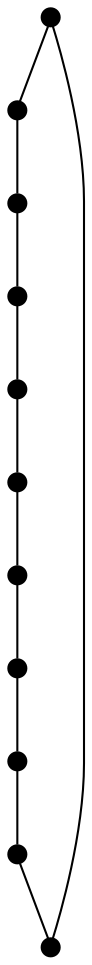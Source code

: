 graph {
	graph [bb="-144.02,-146.23,148.58,148.09"];
	node [height=0.12,
		label="",
		shape=point,
		width=0.12
	];
	edge [len=1.00];
	8	 [pos="-139.7,-35.337"];
	9	 [pos="-136.67,45.866"];
	8 -- 9	 [pos="-139.54,-30.971 -139.01,-16.871 -137.36,27.348 -136.84,41.479"];
	2	 [pos="-98.344,-105.3"];
	8 -- 2	 [pos="-137.48,-39.098 -130.3,-51.246 -107.78,-89.344 -100.58,-101.52"];
	0	 [pos="-90.41,112.67"];
	9 -- 0	 [pos="-134.18,49.458 -126.15,61.057 -100.96,97.437 -92.909,109.06"];
	3	 [pos="-15.274,143.77"];
	0 -- 3	 [pos="-86.37,114.34 -73.324,119.74 -32.408,136.68 -19.333,142.09"];
	1	 [pos="64.593,128.67"];
	3 -- 1	 [pos="-10.98,142.96 2.8879,140.34 46.38,132.12 60.278,129.49"];
	6	 [pos="123.9,73.184"];
	1 -- 6	 [pos="67.782,125.69 78.08,116.06 110.38,85.838 120.7,76.182"];
	10	 [pos="144.26,-5.5101"];
	6 -- 10	 [pos="125,68.953 128.53,55.289 139.62,12.435 143.16,-1.2583"];
	5	 [pos="118.37,-82.565"];
	10 -- 5	 [pos="142.87,-9.6529 138.38,-23.032 124.28,-64.993 119.77,-78.401"];
	4	 [pos="55.061,-133.55"];
	5 -- 4	 [pos="114.97,-85.306 103.98,-94.159 69.499,-121.92 58.482,-130.8"];
	7	 [pos="-25.791,-141.91"];
	4 -- 7	 [pos="50.714,-134 36.676,-135.45 -7.3532,-140 -21.422,-141.45"];
	7 -- 2	 [pos="-29.692,-139.94 -42.289,-133.58 -81.799,-113.65 -94.424,-107.28"];
}
